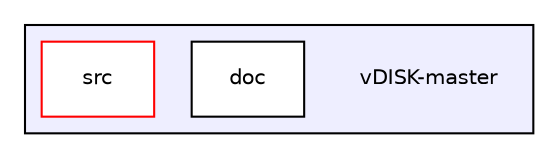 digraph "C:/vDISK-master" {
  compound=true
  node [ fontsize="10", fontname="Helvetica"];
  edge [ labelfontsize="10", labelfontname="Helvetica"];
  subgraph clusterdir_a19d2e552cee49c39cb17881608f49d6 {
    graph [ bgcolor="#eeeeff", pencolor="black", label="" URL="dir_a19d2e552cee49c39cb17881608f49d6.html"];
    dir_a19d2e552cee49c39cb17881608f49d6 [shape=plaintext label="vDISK-master"];
    dir_7ab14d80a807d9e6ea9b592afaed103d [shape=box label="doc" color="black" fillcolor="white" style="filled" URL="dir_7ab14d80a807d9e6ea9b592afaed103d.html"];
    dir_b3409a742b6eb885f7cbc54945fc0b2f [shape=box label="src" color="red" fillcolor="white" style="filled" URL="dir_b3409a742b6eb885f7cbc54945fc0b2f.html"];
  }
}
